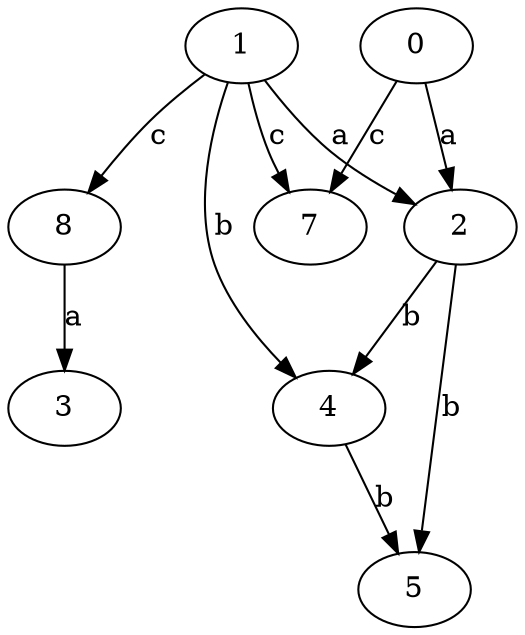 strict digraph  {
1;
2;
3;
4;
5;
7;
0;
8;
1 -> 2  [label=a];
1 -> 4  [label=b];
1 -> 7  [label=c];
1 -> 8  [label=c];
2 -> 4  [label=b];
2 -> 5  [label=b];
4 -> 5  [label=b];
0 -> 2  [label=a];
0 -> 7  [label=c];
8 -> 3  [label=a];
}
